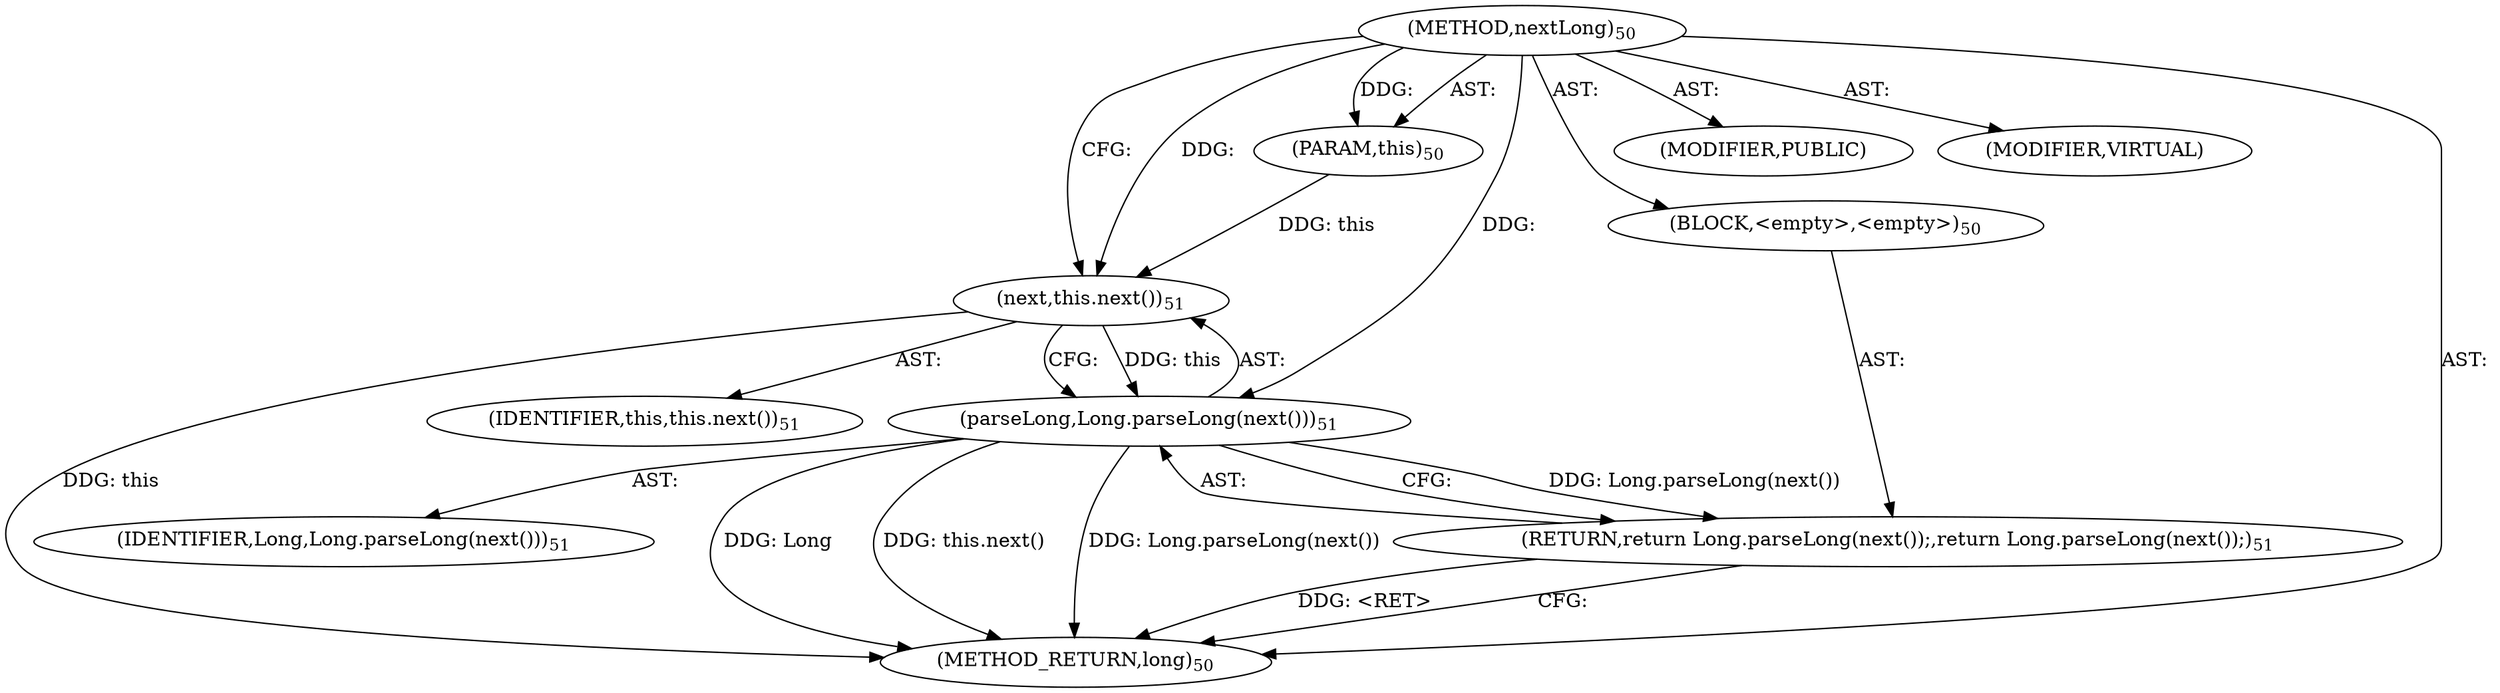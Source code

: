 digraph "nextLong" {  
"250" [label = <(METHOD,nextLong)<SUB>50</SUB>> ]
"26" [label = <(PARAM,this)<SUB>50</SUB>> ]
"251" [label = <(BLOCK,&lt;empty&gt;,&lt;empty&gt;)<SUB>50</SUB>> ]
"252" [label = <(RETURN,return Long.parseLong(next());,return Long.parseLong(next());)<SUB>51</SUB>> ]
"253" [label = <(parseLong,Long.parseLong(next()))<SUB>51</SUB>> ]
"254" [label = <(IDENTIFIER,Long,Long.parseLong(next()))<SUB>51</SUB>> ]
"255" [label = <(next,this.next())<SUB>51</SUB>> ]
"25" [label = <(IDENTIFIER,this,this.next())<SUB>51</SUB>> ]
"256" [label = <(MODIFIER,PUBLIC)> ]
"257" [label = <(MODIFIER,VIRTUAL)> ]
"258" [label = <(METHOD_RETURN,long)<SUB>50</SUB>> ]
  "250" -> "26"  [ label = "AST: "] 
  "250" -> "251"  [ label = "AST: "] 
  "250" -> "256"  [ label = "AST: "] 
  "250" -> "257"  [ label = "AST: "] 
  "250" -> "258"  [ label = "AST: "] 
  "251" -> "252"  [ label = "AST: "] 
  "252" -> "253"  [ label = "AST: "] 
  "253" -> "254"  [ label = "AST: "] 
  "253" -> "255"  [ label = "AST: "] 
  "255" -> "25"  [ label = "AST: "] 
  "252" -> "258"  [ label = "CFG: "] 
  "253" -> "252"  [ label = "CFG: "] 
  "255" -> "253"  [ label = "CFG: "] 
  "250" -> "255"  [ label = "CFG: "] 
  "252" -> "258"  [ label = "DDG: &lt;RET&gt;"] 
  "253" -> "258"  [ label = "DDG: Long"] 
  "255" -> "258"  [ label = "DDG: this"] 
  "253" -> "258"  [ label = "DDG: this.next()"] 
  "253" -> "258"  [ label = "DDG: Long.parseLong(next())"] 
  "250" -> "26"  [ label = "DDG: "] 
  "253" -> "252"  [ label = "DDG: Long.parseLong(next())"] 
  "250" -> "253"  [ label = "DDG: "] 
  "255" -> "253"  [ label = "DDG: this"] 
  "26" -> "255"  [ label = "DDG: this"] 
  "250" -> "255"  [ label = "DDG: "] 
}
